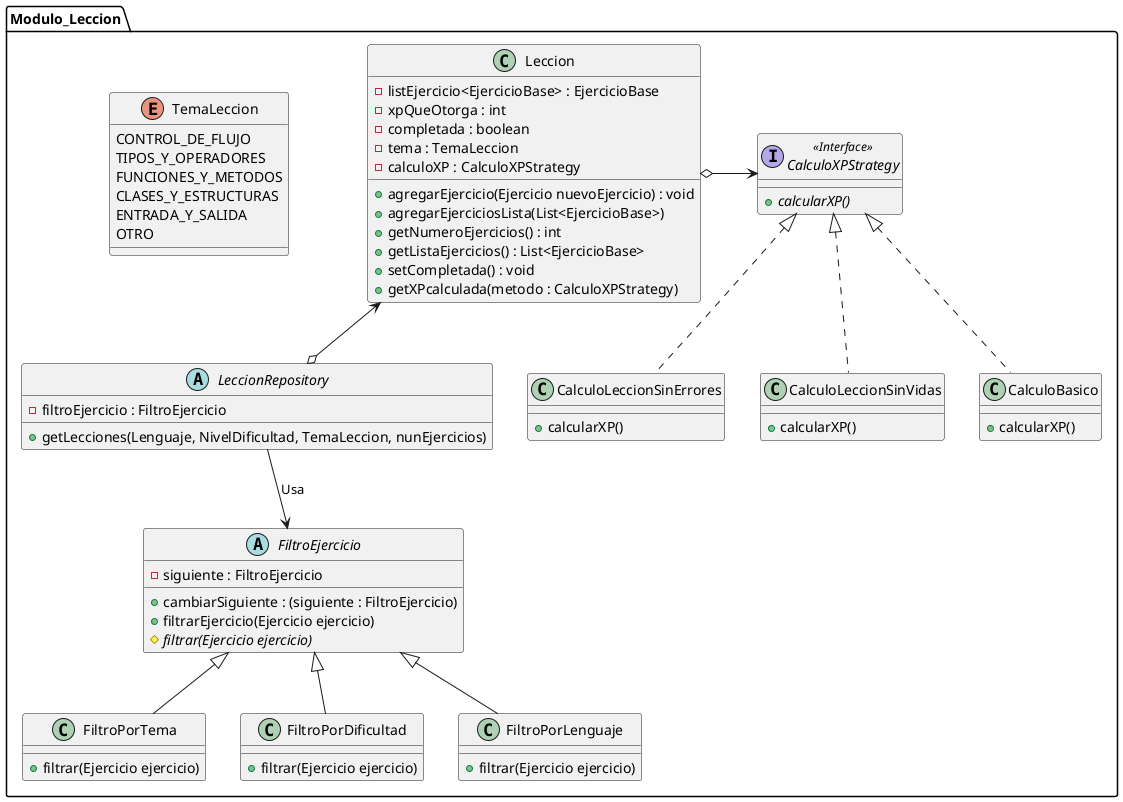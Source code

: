 @startuml
package Modulo_Leccion{

    class Leccion{
        - listEjercicio<EjercicioBase> : EjercicioBase
        - xpQueOtorga : int
        - completada : boolean
        - tema : TemaLeccion
        - calculoXP : CalculoXPStrategy
        + agregarEjercicio(Ejercicio nuevoEjercicio) : void
        + agregarEjerciciosLista(List<EjercicioBase>)
        + getNumeroEjercicios() : int
        + getListaEjercicios() : List<EjercicioBase>
        + setCompletada() : void
        + getXPcalculada(metodo : CalculoXPStrategy)
    }

    abstract class LeccionRepository{
    - filtroEjercicio : FiltroEjercicio
    + getLecciones(Lenguaje, NivelDificultad, TemaLeccion, nunEjercicios)
    }
    abstract class FiltroEjercicio{
    - siguiente : FiltroEjercicio
    + cambiarSiguiente : (siguiente : FiltroEjercicio)
    + filtrarEjercicio(Ejercicio ejercicio)
    # {abstract} filtrar(Ejercicio ejercicio)
    }


    enum TemaLeccion {
        CONTROL_DE_FLUJO
        TIPOS_Y_OPERADORES
        FUNCIONES_Y_METODOS
        CLASES_Y_ESTRUCTURAS
        ENTRADA_Y_SALIDA
        OTRO
    }

    interface CalculoXPStrategy <<Interface>>{
    + {abstract} calcularXP()
    }

    class CalculoBasico{
    + calcularXP()
    }
    class CalculoLeccionSinErrores{
    + calcularXP()
    }
    class CalculoLeccionSinVidas{
    + calcularXP()
    }


    class FiltroPorTema{
    + filtrar(Ejercicio ejercicio)
    }
    class FiltroPorDificultad{
    + filtrar(Ejercicio ejercicio)
    }

    class FiltroPorLenguaje{
    + filtrar(Ejercicio ejercicio)
    }


    'Relaciones :
    LeccionRepository o--U> Leccion
    LeccionRepository --> FiltroEjercicio : "Usa"
    'Leccion --> TemaLeccion
    'Patron ChainOfResponsibility
    FiltroPorTema --U|> FiltroEjercicio
    FiltroPorDificultad --U|> FiltroEjercicio
    FiltroPorLenguaje --U|> FiltroEjercicio
    'Patron Strategy
    Leccion o--R> CalculoXPStrategy
    CalculoBasico ..u|> CalculoXPStrategy
    CalculoLeccionSinErrores ..u|> CalculoXPStrategy
    CalculoLeccionSinVidas ..u|> CalculoXPStrategy





}


@enduml